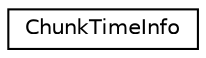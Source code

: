 digraph "Graphical Class Hierarchy"
{
  edge [fontname="Helvetica",fontsize="10",labelfontname="Helvetica",labelfontsize="10"];
  node [fontname="Helvetica",fontsize="10",shape=record];
  rankdir="LR";
  Node0 [label="ChunkTimeInfo",height=0.2,width=0.4,color="black", fillcolor="white", style="filled",URL="$structkaldi_1_1nnet3_1_1ChunkTimeInfo.html",tooltip="struct ChunkTimeInfo is used by class UtteranceSplitter to output information about how we split an u..."];
}
